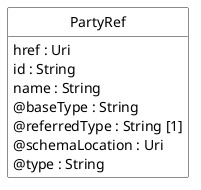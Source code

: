 @startuml
hide circle
hide methods
hide stereotype
show <<Enumeration>> stereotype
skinparam class {
   BackgroundColor<<Enumeration>> #E6F5F7
   BackgroundColor<<Ref>> #FFFFE0
   BackgroundColor<<Pivot>> #FFFFFFF
   BackgroundColor<<SimpleType>> #E2F0DA
   BackgroundColor #FCF2E3
}

class PartyRef <<Pivot>> {
    href : Uri
    id : String
    name : String
    @baseType : String
    @referredType : String [1]
    @schemaLocation : Uri
    @type : String
}


@enduml